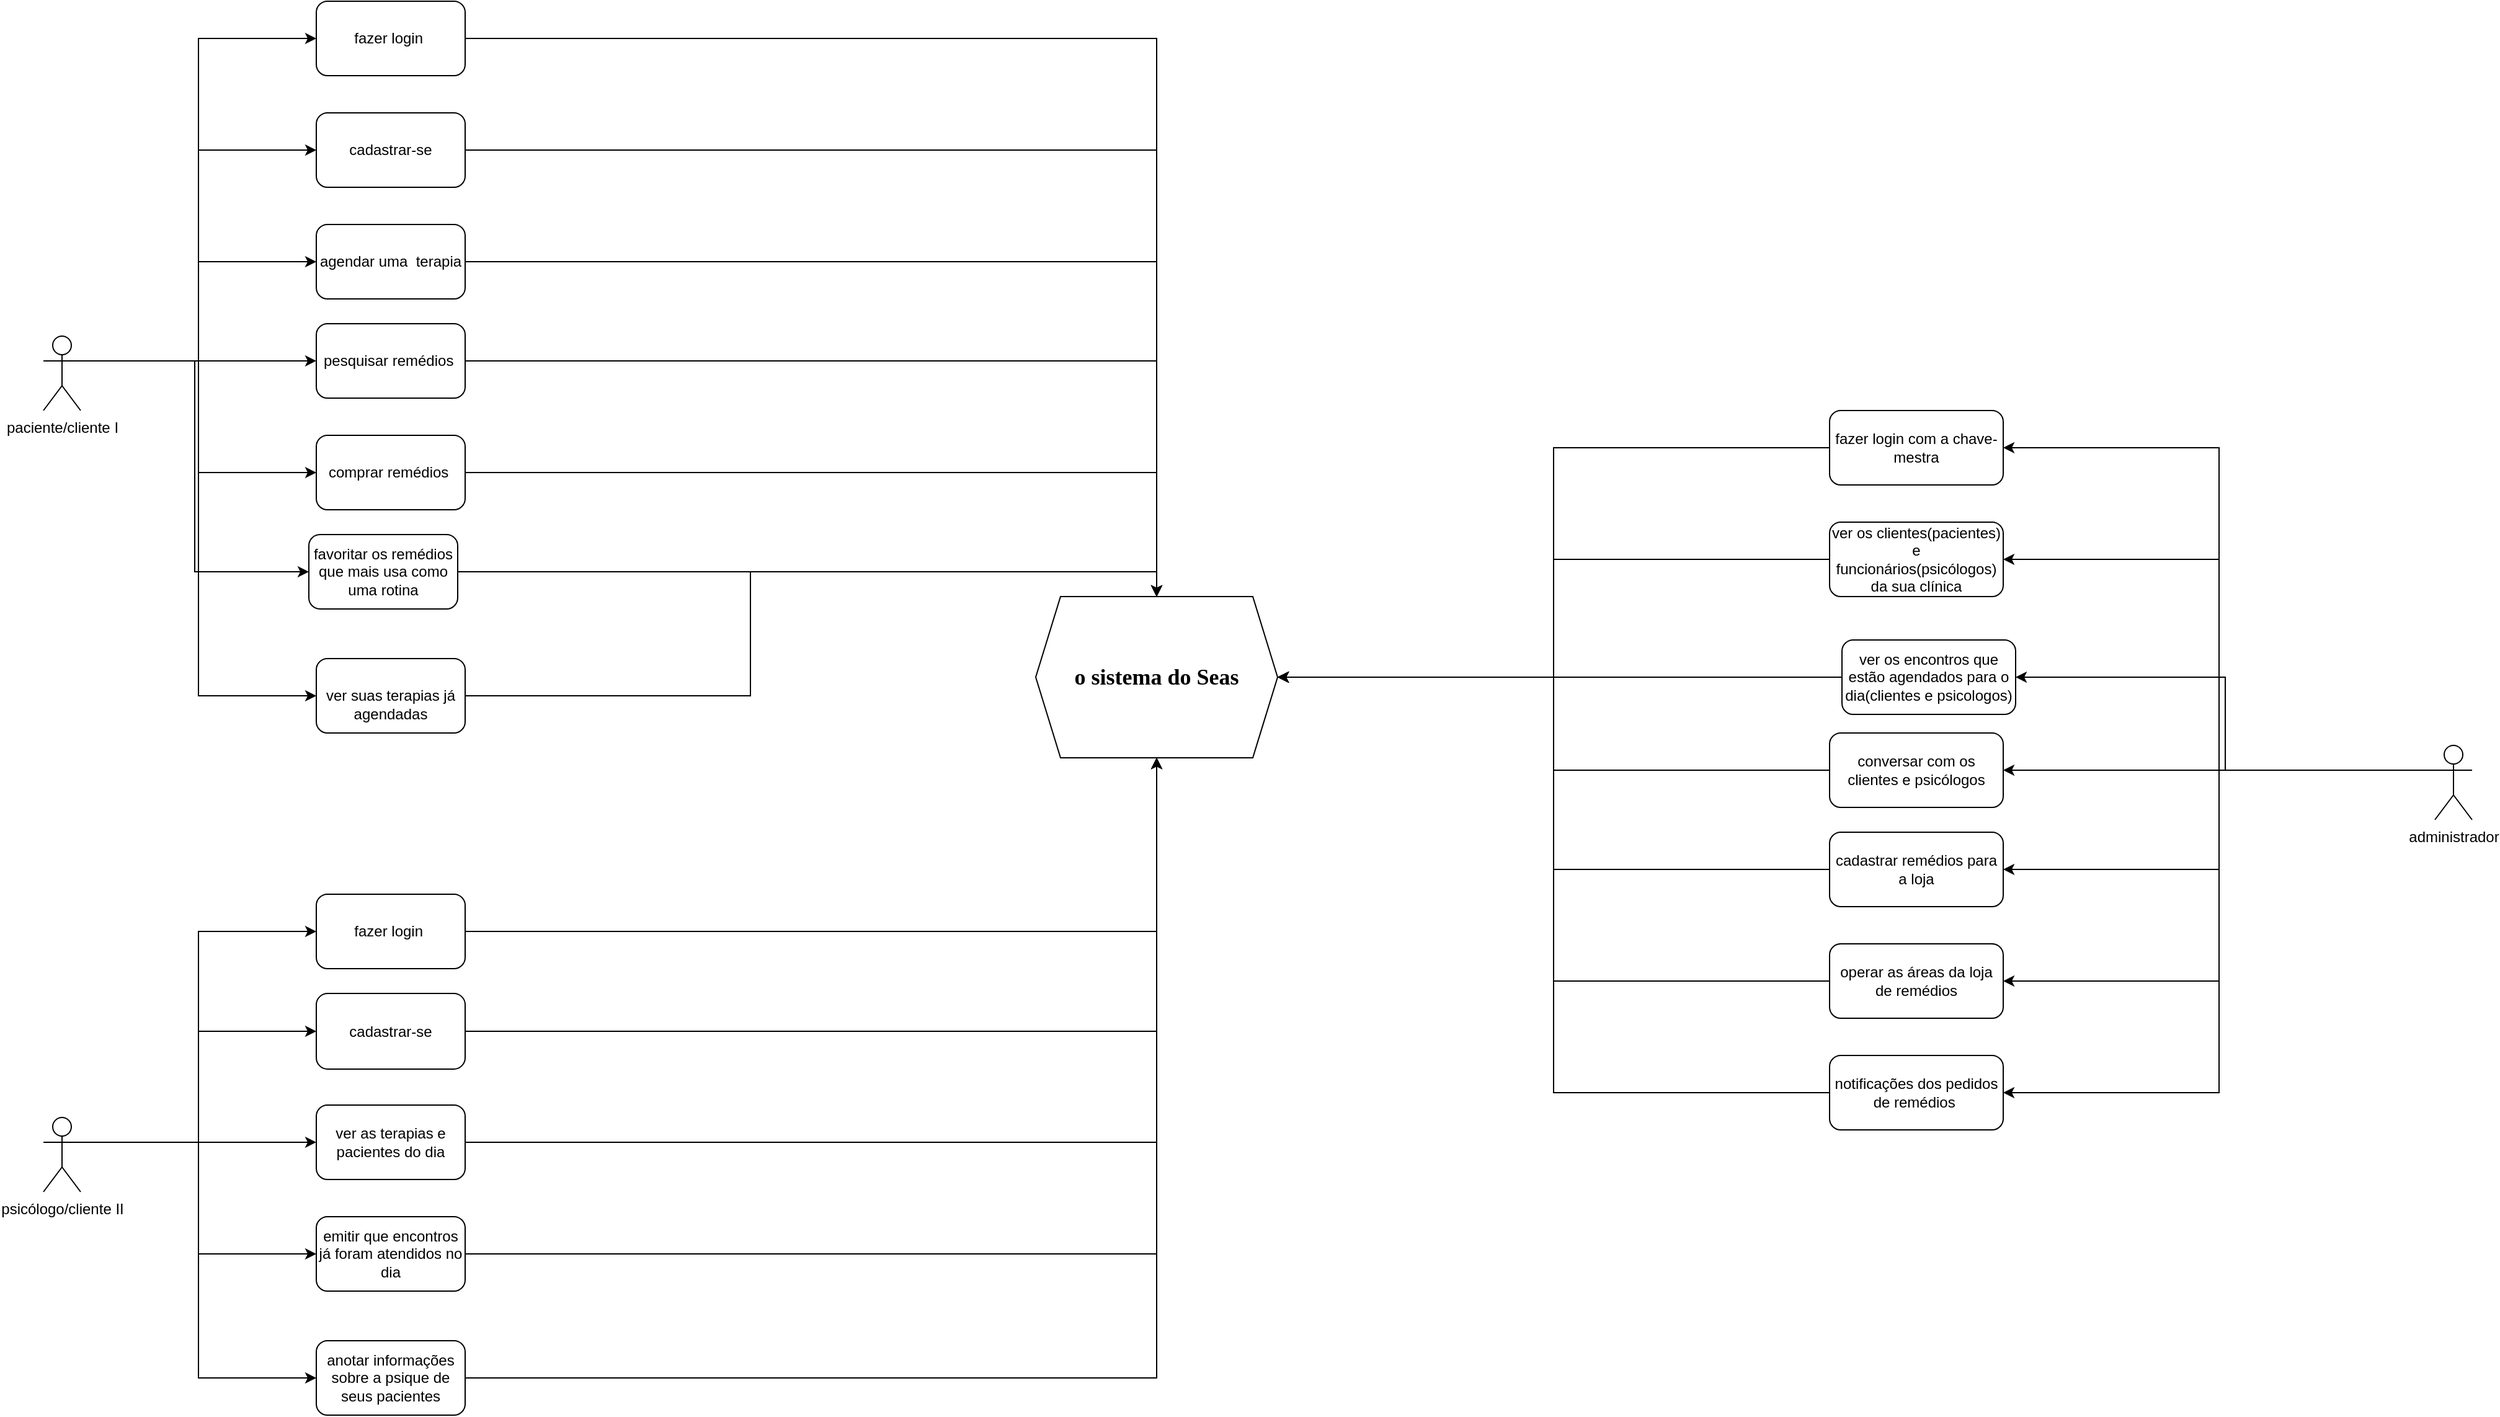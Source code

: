 <mxfile version="27.0.6">
  <diagram name="Página-1" id="Zz-HTMxLUBdQFx5SuUp2">
    <mxGraphModel dx="1426" dy="743" grid="1" gridSize="10" guides="1" tooltips="1" connect="1" arrows="1" fold="1" page="1" pageScale="1" pageWidth="827" pageHeight="1169" math="0" shadow="0">
      <root>
        <mxCell id="0" />
        <mxCell id="1" parent="0" />
        <mxCell id="tb1b-IiTddcaCwF6Dcx1-28" style="edgeStyle=orthogonalEdgeStyle;rounded=0;orthogonalLoop=1;jettySize=auto;html=1;exitX=1;exitY=0.333;exitDx=0;exitDy=0;exitPerimeter=0;" parent="1" source="tb1b-IiTddcaCwF6Dcx1-1" target="tb1b-IiTddcaCwF6Dcx1-13" edge="1">
          <mxGeometry relative="1" as="geometry" />
        </mxCell>
        <mxCell id="tb1b-IiTddcaCwF6Dcx1-29" style="edgeStyle=orthogonalEdgeStyle;rounded=0;orthogonalLoop=1;jettySize=auto;html=1;exitX=1;exitY=0.333;exitDx=0;exitDy=0;exitPerimeter=0;entryX=0;entryY=0.5;entryDx=0;entryDy=0;" parent="1" source="tb1b-IiTddcaCwF6Dcx1-1" target="tb1b-IiTddcaCwF6Dcx1-12" edge="1">
          <mxGeometry relative="1" as="geometry" />
        </mxCell>
        <mxCell id="tb1b-IiTddcaCwF6Dcx1-30" style="edgeStyle=orthogonalEdgeStyle;rounded=0;orthogonalLoop=1;jettySize=auto;html=1;exitX=1;exitY=0.333;exitDx=0;exitDy=0;exitPerimeter=0;entryX=0;entryY=0.5;entryDx=0;entryDy=0;" parent="1" source="tb1b-IiTddcaCwF6Dcx1-1" target="tb1b-IiTddcaCwF6Dcx1-14" edge="1">
          <mxGeometry relative="1" as="geometry" />
        </mxCell>
        <mxCell id="tb1b-IiTddcaCwF6Dcx1-32" style="edgeStyle=orthogonalEdgeStyle;rounded=0;orthogonalLoop=1;jettySize=auto;html=1;exitX=1;exitY=0.333;exitDx=0;exitDy=0;exitPerimeter=0;entryX=0;entryY=0.5;entryDx=0;entryDy=0;" parent="1" source="tb1b-IiTddcaCwF6Dcx1-1" target="tb1b-IiTddcaCwF6Dcx1-10" edge="1">
          <mxGeometry relative="1" as="geometry" />
        </mxCell>
        <mxCell id="tb1b-IiTddcaCwF6Dcx1-33" style="edgeStyle=orthogonalEdgeStyle;rounded=0;orthogonalLoop=1;jettySize=auto;html=1;exitX=1;exitY=0.333;exitDx=0;exitDy=0;exitPerimeter=0;entryX=0;entryY=0.5;entryDx=0;entryDy=0;" parent="1" source="tb1b-IiTddcaCwF6Dcx1-1" target="tb1b-IiTddcaCwF6Dcx1-5" edge="1">
          <mxGeometry relative="1" as="geometry" />
        </mxCell>
        <mxCell id="tb1b-IiTddcaCwF6Dcx1-34" style="edgeStyle=orthogonalEdgeStyle;rounded=0;orthogonalLoop=1;jettySize=auto;html=1;exitX=1;exitY=0.333;exitDx=0;exitDy=0;exitPerimeter=0;entryX=0;entryY=0.5;entryDx=0;entryDy=0;" parent="1" source="tb1b-IiTddcaCwF6Dcx1-1" target="tb1b-IiTddcaCwF6Dcx1-15" edge="1">
          <mxGeometry relative="1" as="geometry" />
        </mxCell>
        <mxCell id="tb1b-IiTddcaCwF6Dcx1-35" style="edgeStyle=orthogonalEdgeStyle;rounded=0;orthogonalLoop=1;jettySize=auto;html=1;exitX=1;exitY=0.333;exitDx=0;exitDy=0;exitPerimeter=0;entryX=0;entryY=0.5;entryDx=0;entryDy=0;" parent="1" source="tb1b-IiTddcaCwF6Dcx1-1" target="tb1b-IiTddcaCwF6Dcx1-17" edge="1">
          <mxGeometry relative="1" as="geometry" />
        </mxCell>
        <mxCell id="tb1b-IiTddcaCwF6Dcx1-1" value="&lt;font style=&quot;vertical-align: inherit;&quot;&gt;&lt;font style=&quot;vertical-align: inherit;&quot;&gt;paciente/cliente I&lt;/font&gt;&lt;/font&gt;" style="shape=umlActor;verticalLabelPosition=bottom;verticalAlign=top;html=1;outlineConnect=0;" parent="1" vertex="1">
          <mxGeometry x="140" y="280" width="30" height="60" as="geometry" />
        </mxCell>
        <mxCell id="tb1b-IiTddcaCwF6Dcx1-23" style="edgeStyle=orthogonalEdgeStyle;rounded=0;orthogonalLoop=1;jettySize=auto;html=1;exitX=1;exitY=0.333;exitDx=0;exitDy=0;exitPerimeter=0;" parent="1" source="tb1b-IiTddcaCwF6Dcx1-2" target="tb1b-IiTddcaCwF6Dcx1-18" edge="1">
          <mxGeometry relative="1" as="geometry" />
        </mxCell>
        <mxCell id="tb1b-IiTddcaCwF6Dcx1-24" style="edgeStyle=orthogonalEdgeStyle;rounded=0;orthogonalLoop=1;jettySize=auto;html=1;exitX=1;exitY=0.333;exitDx=0;exitDy=0;exitPerimeter=0;entryX=0;entryY=0.5;entryDx=0;entryDy=0;" parent="1" source="tb1b-IiTddcaCwF6Dcx1-2" target="tb1b-IiTddcaCwF6Dcx1-11" edge="1">
          <mxGeometry relative="1" as="geometry" />
        </mxCell>
        <mxCell id="tb1b-IiTddcaCwF6Dcx1-25" style="edgeStyle=orthogonalEdgeStyle;rounded=0;orthogonalLoop=1;jettySize=auto;html=1;exitX=1;exitY=0.333;exitDx=0;exitDy=0;exitPerimeter=0;entryX=0;entryY=0.5;entryDx=0;entryDy=0;" parent="1" source="tb1b-IiTddcaCwF6Dcx1-2" target="tb1b-IiTddcaCwF6Dcx1-8" edge="1">
          <mxGeometry relative="1" as="geometry" />
        </mxCell>
        <mxCell id="tb1b-IiTddcaCwF6Dcx1-26" style="edgeStyle=orthogonalEdgeStyle;rounded=0;orthogonalLoop=1;jettySize=auto;html=1;exitX=1;exitY=0.333;exitDx=0;exitDy=0;exitPerimeter=0;entryX=0;entryY=0.5;entryDx=0;entryDy=0;" parent="1" source="tb1b-IiTddcaCwF6Dcx1-2" target="tb1b-IiTddcaCwF6Dcx1-19" edge="1">
          <mxGeometry relative="1" as="geometry" />
        </mxCell>
        <mxCell id="tb1b-IiTddcaCwF6Dcx1-27" style="edgeStyle=orthogonalEdgeStyle;rounded=0;orthogonalLoop=1;jettySize=auto;html=1;exitX=1;exitY=0.333;exitDx=0;exitDy=0;exitPerimeter=0;entryX=0;entryY=0.5;entryDx=0;entryDy=0;" parent="1" source="tb1b-IiTddcaCwF6Dcx1-2" target="tb1b-IiTddcaCwF6Dcx1-20" edge="1">
          <mxGeometry relative="1" as="geometry" />
        </mxCell>
        <mxCell id="tb1b-IiTddcaCwF6Dcx1-2" value="&lt;font style=&quot;vertical-align: inherit;&quot;&gt;&lt;font style=&quot;vertical-align: inherit;&quot;&gt;psicólogo/cliente II&lt;/font&gt;&lt;/font&gt;" style="shape=umlActor;verticalLabelPosition=bottom;verticalAlign=top;html=1;outlineConnect=0;" parent="1" vertex="1">
          <mxGeometry x="140" y="910" width="30" height="60" as="geometry" />
        </mxCell>
        <mxCell id="tb1b-IiTddcaCwF6Dcx1-43" style="edgeStyle=orthogonalEdgeStyle;rounded=0;orthogonalLoop=1;jettySize=auto;html=1;exitX=0;exitY=0.333;exitDx=0;exitDy=0;exitPerimeter=0;entryX=1;entryY=0.5;entryDx=0;entryDy=0;" parent="1" source="tb1b-IiTddcaCwF6Dcx1-4" target="tb1b-IiTddcaCwF6Dcx1-38" edge="1">
          <mxGeometry relative="1" as="geometry" />
        </mxCell>
        <mxCell id="tb1b-IiTddcaCwF6Dcx1-44" style="edgeStyle=orthogonalEdgeStyle;rounded=0;orthogonalLoop=1;jettySize=auto;html=1;exitX=0;exitY=0.333;exitDx=0;exitDy=0;exitPerimeter=0;entryX=1;entryY=0.5;entryDx=0;entryDy=0;" parent="1" source="tb1b-IiTddcaCwF6Dcx1-4" target="tb1b-IiTddcaCwF6Dcx1-37" edge="1">
          <mxGeometry relative="1" as="geometry" />
        </mxCell>
        <mxCell id="tb1b-IiTddcaCwF6Dcx1-45" style="edgeStyle=orthogonalEdgeStyle;rounded=0;orthogonalLoop=1;jettySize=auto;html=1;exitX=0;exitY=0.333;exitDx=0;exitDy=0;exitPerimeter=0;entryX=1;entryY=0.5;entryDx=0;entryDy=0;" parent="1" source="tb1b-IiTddcaCwF6Dcx1-4" target="tb1b-IiTddcaCwF6Dcx1-39" edge="1">
          <mxGeometry relative="1" as="geometry" />
        </mxCell>
        <mxCell id="tb1b-IiTddcaCwF6Dcx1-46" style="edgeStyle=orthogonalEdgeStyle;rounded=0;orthogonalLoop=1;jettySize=auto;html=1;exitX=0;exitY=0.333;exitDx=0;exitDy=0;exitPerimeter=0;entryX=1;entryY=0.5;entryDx=0;entryDy=0;" parent="1" source="tb1b-IiTddcaCwF6Dcx1-4" target="tb1b-IiTddcaCwF6Dcx1-40" edge="1">
          <mxGeometry relative="1" as="geometry" />
        </mxCell>
        <mxCell id="tb1b-IiTddcaCwF6Dcx1-47" style="edgeStyle=orthogonalEdgeStyle;rounded=0;orthogonalLoop=1;jettySize=auto;html=1;exitX=0;exitY=0.333;exitDx=0;exitDy=0;exitPerimeter=0;entryX=1;entryY=0.5;entryDx=0;entryDy=0;" parent="1" source="tb1b-IiTddcaCwF6Dcx1-4" target="tb1b-IiTddcaCwF6Dcx1-41" edge="1">
          <mxGeometry relative="1" as="geometry" />
        </mxCell>
        <mxCell id="tb1b-IiTddcaCwF6Dcx1-48" style="edgeStyle=orthogonalEdgeStyle;rounded=0;orthogonalLoop=1;jettySize=auto;html=1;exitX=0;exitY=0.333;exitDx=0;exitDy=0;exitPerimeter=0;entryX=1;entryY=0.5;entryDx=0;entryDy=0;" parent="1" source="tb1b-IiTddcaCwF6Dcx1-4" target="tb1b-IiTddcaCwF6Dcx1-36" edge="1">
          <mxGeometry relative="1" as="geometry" />
        </mxCell>
        <mxCell id="tb1b-IiTddcaCwF6Dcx1-49" style="edgeStyle=orthogonalEdgeStyle;rounded=0;orthogonalLoop=1;jettySize=auto;html=1;exitX=0;exitY=0.333;exitDx=0;exitDy=0;exitPerimeter=0;entryX=1;entryY=0.5;entryDx=0;entryDy=0;" parent="1" source="tb1b-IiTddcaCwF6Dcx1-4" target="tb1b-IiTddcaCwF6Dcx1-9" edge="1">
          <mxGeometry relative="1" as="geometry" />
        </mxCell>
        <mxCell id="tb1b-IiTddcaCwF6Dcx1-4" value="&lt;font style=&quot;vertical-align: inherit;&quot;&gt;&lt;font style=&quot;vertical-align: inherit;&quot;&gt;administrador&lt;/font&gt;&lt;/font&gt;" style="shape=umlActor;verticalLabelPosition=bottom;verticalAlign=top;html=1;outlineConnect=0;" parent="1" vertex="1">
          <mxGeometry x="2068" y="610" width="30" height="60" as="geometry" />
        </mxCell>
        <mxCell id="tb1b-IiTddcaCwF6Dcx1-59" style="edgeStyle=orthogonalEdgeStyle;rounded=0;orthogonalLoop=1;jettySize=auto;html=1;exitX=1;exitY=0.5;exitDx=0;exitDy=0;" parent="1" source="tb1b-IiTddcaCwF6Dcx1-5" target="tb1b-IiTddcaCwF6Dcx1-50" edge="1">
          <mxGeometry relative="1" as="geometry" />
        </mxCell>
        <mxCell id="tb1b-IiTddcaCwF6Dcx1-5" value="&lt;font style=&quot;vertical-align: inherit;&quot;&gt;&lt;font style=&quot;vertical-align: inherit;&quot;&gt;fazer login&amp;nbsp;&lt;/font&gt;&lt;/font&gt;" style="rounded=1;whiteSpace=wrap;html=1;" parent="1" vertex="1">
          <mxGeometry x="360" y="10" width="120" height="60" as="geometry" />
        </mxCell>
        <mxCell id="tb1b-IiTddcaCwF6Dcx1-70" style="edgeStyle=orthogonalEdgeStyle;rounded=0;orthogonalLoop=1;jettySize=auto;html=1;exitX=1;exitY=0.5;exitDx=0;exitDy=0;entryX=0.5;entryY=1;entryDx=0;entryDy=0;" parent="1" source="tb1b-IiTddcaCwF6Dcx1-8" target="tb1b-IiTddcaCwF6Dcx1-50" edge="1">
          <mxGeometry relative="1" as="geometry" />
        </mxCell>
        <mxCell id="tb1b-IiTddcaCwF6Dcx1-8" value="&lt;font style=&quot;vertical-align: inherit;&quot;&gt;&lt;font style=&quot;vertical-align: inherit;&quot;&gt;fazer login&amp;nbsp;&lt;/font&gt;&lt;/font&gt;" style="rounded=1;whiteSpace=wrap;html=1;" parent="1" vertex="1">
          <mxGeometry x="360" y="730" width="120" height="60" as="geometry" />
        </mxCell>
        <mxCell id="tb1b-IiTddcaCwF6Dcx1-51" style="edgeStyle=orthogonalEdgeStyle;rounded=0;orthogonalLoop=1;jettySize=auto;html=1;exitX=0;exitY=0.5;exitDx=0;exitDy=0;entryX=1;entryY=0.5;entryDx=0;entryDy=0;" parent="1" source="tb1b-IiTddcaCwF6Dcx1-9" target="tb1b-IiTddcaCwF6Dcx1-50" edge="1">
          <mxGeometry relative="1" as="geometry" />
        </mxCell>
        <mxCell id="tb1b-IiTddcaCwF6Dcx1-9" value="&lt;font style=&quot;vertical-align: inherit;&quot;&gt;&lt;font style=&quot;vertical-align: inherit;&quot;&gt;&lt;font style=&quot;vertical-align: inherit;&quot;&gt;&lt;font style=&quot;vertical-align: inherit;&quot;&gt;&lt;font style=&quot;vertical-align: inherit;&quot;&gt;&lt;font style=&quot;vertical-align: inherit;&quot;&gt;fazer login com a chave-mestra&lt;/font&gt;&lt;/font&gt;&lt;/font&gt;&lt;/font&gt;&lt;/font&gt;&lt;/font&gt;" style="rounded=1;whiteSpace=wrap;html=1;" parent="1" vertex="1">
          <mxGeometry x="1580" y="340" width="140" height="60" as="geometry" />
        </mxCell>
        <mxCell id="tb1b-IiTddcaCwF6Dcx1-62" style="edgeStyle=orthogonalEdgeStyle;rounded=0;orthogonalLoop=1;jettySize=auto;html=1;exitX=1;exitY=0.5;exitDx=0;exitDy=0;entryX=0.5;entryY=0;entryDx=0;entryDy=0;" parent="1" source="tb1b-IiTddcaCwF6Dcx1-10" target="tb1b-IiTddcaCwF6Dcx1-50" edge="1">
          <mxGeometry relative="1" as="geometry" />
        </mxCell>
        <mxCell id="tb1b-IiTddcaCwF6Dcx1-10" value="&lt;font style=&quot;vertical-align: inherit;&quot;&gt;&lt;font style=&quot;vertical-align: inherit;&quot;&gt;cadastrar-se&lt;/font&gt;&lt;/font&gt;" style="rounded=1;whiteSpace=wrap;html=1;" parent="1" vertex="1">
          <mxGeometry x="360" y="100" width="120" height="60" as="geometry" />
        </mxCell>
        <mxCell id="tb1b-IiTddcaCwF6Dcx1-72" style="edgeStyle=orthogonalEdgeStyle;rounded=0;orthogonalLoop=1;jettySize=auto;html=1;exitX=1;exitY=0.5;exitDx=0;exitDy=0;entryX=0.5;entryY=1;entryDx=0;entryDy=0;" parent="1" source="tb1b-IiTddcaCwF6Dcx1-11" target="tb1b-IiTddcaCwF6Dcx1-50" edge="1">
          <mxGeometry relative="1" as="geometry" />
        </mxCell>
        <mxCell id="tb1b-IiTddcaCwF6Dcx1-11" value="&lt;font style=&quot;vertical-align: inherit;&quot;&gt;&lt;font style=&quot;vertical-align: inherit;&quot;&gt;&lt;font style=&quot;vertical-align: inherit;&quot;&gt;&lt;font style=&quot;vertical-align: inherit;&quot;&gt;cadastrar-se&lt;/font&gt;&lt;/font&gt;&lt;/font&gt;&lt;/font&gt;" style="rounded=1;whiteSpace=wrap;html=1;" parent="1" vertex="1">
          <mxGeometry x="360" y="810" width="120" height="61" as="geometry" />
        </mxCell>
        <mxCell id="tb1b-IiTddcaCwF6Dcx1-64" style="edgeStyle=orthogonalEdgeStyle;rounded=0;orthogonalLoop=1;jettySize=auto;html=1;exitX=1;exitY=0.5;exitDx=0;exitDy=0;entryX=0.5;entryY=0;entryDx=0;entryDy=0;" parent="1" source="tb1b-IiTddcaCwF6Dcx1-12" target="tb1b-IiTddcaCwF6Dcx1-50" edge="1">
          <mxGeometry relative="1" as="geometry" />
        </mxCell>
        <mxCell id="tb1b-IiTddcaCwF6Dcx1-12" value="&lt;font style=&quot;vertical-align: inherit;&quot;&gt;&lt;font style=&quot;vertical-align: inherit;&quot;&gt;agendar uma&amp;nbsp; terapia&lt;/font&gt;&lt;/font&gt;" style="rounded=1;whiteSpace=wrap;html=1;" parent="1" vertex="1">
          <mxGeometry x="360" y="190" width="120" height="60" as="geometry" />
        </mxCell>
        <mxCell id="tb1b-IiTddcaCwF6Dcx1-65" style="edgeStyle=orthogonalEdgeStyle;rounded=0;orthogonalLoop=1;jettySize=auto;html=1;exitX=1;exitY=0.5;exitDx=0;exitDy=0;entryX=0.5;entryY=0;entryDx=0;entryDy=0;" parent="1" source="tb1b-IiTddcaCwF6Dcx1-13" target="tb1b-IiTddcaCwF6Dcx1-50" edge="1">
          <mxGeometry relative="1" as="geometry" />
        </mxCell>
        <mxCell id="tb1b-IiTddcaCwF6Dcx1-13" value="&lt;font style=&quot;vertical-align: inherit;&quot;&gt;&lt;font style=&quot;vertical-align: inherit;&quot;&gt;pesquisar remédios&amp;nbsp;&lt;/font&gt;&lt;/font&gt;" style="rounded=1;whiteSpace=wrap;html=1;" parent="1" vertex="1">
          <mxGeometry x="360" y="270" width="120" height="60" as="geometry" />
        </mxCell>
        <mxCell id="tb1b-IiTddcaCwF6Dcx1-66" style="edgeStyle=orthogonalEdgeStyle;rounded=0;orthogonalLoop=1;jettySize=auto;html=1;exitX=1;exitY=0.5;exitDx=0;exitDy=0;entryX=0.5;entryY=0;entryDx=0;entryDy=0;" parent="1" source="tb1b-IiTddcaCwF6Dcx1-14" target="tb1b-IiTddcaCwF6Dcx1-50" edge="1">
          <mxGeometry relative="1" as="geometry" />
        </mxCell>
        <mxCell id="tb1b-IiTddcaCwF6Dcx1-14" value="&lt;font style=&quot;vertical-align: inherit;&quot;&gt;&lt;font style=&quot;vertical-align: inherit;&quot;&gt;&lt;font style=&quot;vertical-align: inherit;&quot;&gt;&lt;font style=&quot;vertical-align: inherit;&quot;&gt;comprar remédios&amp;nbsp;&lt;/font&gt;&lt;/font&gt;&lt;/font&gt;&lt;/font&gt;" style="rounded=1;whiteSpace=wrap;html=1;" parent="1" vertex="1">
          <mxGeometry x="360" y="360" width="120" height="60" as="geometry" />
        </mxCell>
        <mxCell id="tb1b-IiTddcaCwF6Dcx1-68" style="edgeStyle=orthogonalEdgeStyle;rounded=0;orthogonalLoop=1;jettySize=auto;html=1;exitX=1;exitY=0.5;exitDx=0;exitDy=0;entryX=0.5;entryY=0;entryDx=0;entryDy=0;" parent="1" source="tb1b-IiTddcaCwF6Dcx1-15" target="tb1b-IiTddcaCwF6Dcx1-50" edge="1">
          <mxGeometry relative="1" as="geometry" />
        </mxCell>
        <mxCell id="tb1b-IiTddcaCwF6Dcx1-15" value="&lt;font style=&quot;vertical-align: inherit;&quot;&gt;&lt;font style=&quot;vertical-align: inherit;&quot;&gt;&lt;font style=&quot;vertical-align: inherit;&quot;&gt;&lt;font style=&quot;vertical-align: inherit;&quot;&gt;&lt;font style=&quot;vertical-align: inherit;&quot;&gt;&lt;font style=&quot;vertical-align: inherit;&quot;&gt;&lt;font style=&quot;vertical-align: inherit;&quot;&gt;&lt;font style=&quot;vertical-align: inherit;&quot;&gt;favoritar os remédios que mais usa como uma rotina&lt;/font&gt;&lt;/font&gt;&lt;/font&gt;&lt;/font&gt;&lt;/font&gt;&lt;/font&gt;&lt;/font&gt;&lt;/font&gt;" style="rounded=1;whiteSpace=wrap;html=1;" parent="1" vertex="1">
          <mxGeometry x="354" y="440" width="120" height="60" as="geometry" />
        </mxCell>
        <mxCell id="tb1b-IiTddcaCwF6Dcx1-69" style="edgeStyle=orthogonalEdgeStyle;rounded=0;orthogonalLoop=1;jettySize=auto;html=1;exitX=1;exitY=0.5;exitDx=0;exitDy=0;entryX=0.5;entryY=0;entryDx=0;entryDy=0;" parent="1" source="tb1b-IiTddcaCwF6Dcx1-17" target="tb1b-IiTddcaCwF6Dcx1-50" edge="1">
          <mxGeometry relative="1" as="geometry" />
        </mxCell>
        <mxCell id="tb1b-IiTddcaCwF6Dcx1-17" value="&lt;br&gt;&lt;font style=&quot;vertical-align: inherit;&quot;&gt;&lt;font style=&quot;vertical-align: inherit;&quot;&gt;ver suas terapias já agendadas&lt;/font&gt;&lt;/font&gt;" style="rounded=1;whiteSpace=wrap;html=1;" parent="1" vertex="1">
          <mxGeometry x="360" y="540" width="120" height="60" as="geometry" />
        </mxCell>
        <mxCell id="tb1b-IiTddcaCwF6Dcx1-73" style="edgeStyle=orthogonalEdgeStyle;rounded=0;orthogonalLoop=1;jettySize=auto;html=1;exitX=1;exitY=0.5;exitDx=0;exitDy=0;entryX=0.5;entryY=1;entryDx=0;entryDy=0;" parent="1" source="tb1b-IiTddcaCwF6Dcx1-18" target="tb1b-IiTddcaCwF6Dcx1-50" edge="1">
          <mxGeometry relative="1" as="geometry" />
        </mxCell>
        <mxCell id="tb1b-IiTddcaCwF6Dcx1-18" value="&lt;font style=&quot;vertical-align: inherit;&quot;&gt;&lt;font style=&quot;vertical-align: inherit;&quot;&gt;ver as terapias e pacientes do dia&lt;/font&gt;&lt;/font&gt;" style="rounded=1;whiteSpace=wrap;html=1;" parent="1" vertex="1">
          <mxGeometry x="360" y="900" width="120" height="60" as="geometry" />
        </mxCell>
        <mxCell id="tb1b-IiTddcaCwF6Dcx1-74" style="edgeStyle=orthogonalEdgeStyle;rounded=0;orthogonalLoop=1;jettySize=auto;html=1;exitX=1;exitY=0.5;exitDx=0;exitDy=0;entryX=0.5;entryY=1;entryDx=0;entryDy=0;" parent="1" source="tb1b-IiTddcaCwF6Dcx1-19" target="tb1b-IiTddcaCwF6Dcx1-50" edge="1">
          <mxGeometry relative="1" as="geometry" />
        </mxCell>
        <mxCell id="tb1b-IiTddcaCwF6Dcx1-19" value="&lt;font style=&quot;vertical-align: inherit;&quot;&gt;&lt;font style=&quot;vertical-align: inherit;&quot;&gt;emitir que encontros já foram atendidos no dia&lt;/font&gt;&lt;/font&gt;" style="rounded=1;whiteSpace=wrap;html=1;" parent="1" vertex="1">
          <mxGeometry x="360" y="990" width="120" height="60" as="geometry" />
        </mxCell>
        <mxCell id="tb1b-IiTddcaCwF6Dcx1-75" style="edgeStyle=orthogonalEdgeStyle;rounded=0;orthogonalLoop=1;jettySize=auto;html=1;exitX=1;exitY=0.5;exitDx=0;exitDy=0;entryX=0.5;entryY=1;entryDx=0;entryDy=0;" parent="1" source="tb1b-IiTddcaCwF6Dcx1-20" target="tb1b-IiTddcaCwF6Dcx1-50" edge="1">
          <mxGeometry relative="1" as="geometry" />
        </mxCell>
        <mxCell id="tb1b-IiTddcaCwF6Dcx1-20" value="&lt;font style=&quot;vertical-align: inherit;&quot;&gt;&lt;font style=&quot;vertical-align: inherit;&quot;&gt;anotar informações sobre a psique de seus pacientes&lt;/font&gt;&lt;/font&gt;" style="rounded=1;whiteSpace=wrap;html=1;" parent="1" vertex="1">
          <mxGeometry x="360" y="1090" width="120" height="60" as="geometry" />
        </mxCell>
        <mxCell id="tb1b-IiTddcaCwF6Dcx1-53" style="edgeStyle=orthogonalEdgeStyle;rounded=0;orthogonalLoop=1;jettySize=auto;html=1;exitX=0;exitY=0.5;exitDx=0;exitDy=0;entryX=1;entryY=0.5;entryDx=0;entryDy=0;" parent="1" source="tb1b-IiTddcaCwF6Dcx1-36" target="tb1b-IiTddcaCwF6Dcx1-50" edge="1">
          <mxGeometry relative="1" as="geometry" />
        </mxCell>
        <mxCell id="tb1b-IiTddcaCwF6Dcx1-36" value="&lt;font style=&quot;vertical-align: inherit;&quot;&gt;&lt;font style=&quot;vertical-align: inherit;&quot;&gt;&lt;font style=&quot;vertical-align: inherit;&quot;&gt;&lt;font style=&quot;vertical-align: inherit;&quot;&gt;&lt;font style=&quot;vertical-align: inherit;&quot;&gt;&lt;font style=&quot;vertical-align: inherit;&quot;&gt;ver os clientes(pacientes) e funcionários(psicólogos)&lt;/font&gt;&lt;/font&gt;&lt;/font&gt;&lt;/font&gt;&lt;/font&gt;&lt;/font&gt;&lt;div&gt;&lt;font style=&quot;vertical-align: inherit;&quot;&gt;&lt;font style=&quot;vertical-align: inherit;&quot;&gt;&lt;font style=&quot;vertical-align: inherit;&quot;&gt;&lt;font style=&quot;vertical-align: inherit;&quot;&gt;&lt;font style=&quot;vertical-align: inherit;&quot;&gt;&lt;font style=&quot;vertical-align: inherit;&quot;&gt;&lt;font style=&quot;vertical-align: inherit;&quot;&gt;&lt;font style=&quot;vertical-align: inherit;&quot;&gt;da sua clínica&lt;/font&gt;&lt;/font&gt;&lt;/font&gt;&lt;/font&gt;&lt;/font&gt;&lt;/font&gt;&lt;/font&gt;&lt;/font&gt;&lt;/div&gt;" style="rounded=1;whiteSpace=wrap;html=1;" parent="1" vertex="1">
          <mxGeometry x="1580" y="430" width="140" height="60" as="geometry" />
        </mxCell>
        <mxCell id="tb1b-IiTddcaCwF6Dcx1-54" style="edgeStyle=orthogonalEdgeStyle;rounded=0;orthogonalLoop=1;jettySize=auto;html=1;exitX=0;exitY=0.5;exitDx=0;exitDy=0;entryX=1;entryY=0.5;entryDx=0;entryDy=0;" parent="1" source="tb1b-IiTddcaCwF6Dcx1-37" target="tb1b-IiTddcaCwF6Dcx1-50" edge="1">
          <mxGeometry relative="1" as="geometry" />
        </mxCell>
        <mxCell id="tb1b-IiTddcaCwF6Dcx1-37" value="&lt;font style=&quot;vertical-align: inherit;&quot;&gt;&lt;font style=&quot;vertical-align: inherit;&quot;&gt;&lt;font style=&quot;vertical-align: inherit;&quot;&gt;&lt;font style=&quot;vertical-align: inherit;&quot;&gt;ver os encontros que estão agendados para o dia(clientes e psicologos)&lt;/font&gt;&lt;/font&gt;&lt;/font&gt;&lt;/font&gt;" style="rounded=1;whiteSpace=wrap;html=1;" parent="1" vertex="1">
          <mxGeometry x="1590" y="525" width="140" height="60" as="geometry" />
        </mxCell>
        <mxCell id="tb1b-IiTddcaCwF6Dcx1-55" style="edgeStyle=orthogonalEdgeStyle;rounded=0;orthogonalLoop=1;jettySize=auto;html=1;exitX=0;exitY=0.5;exitDx=0;exitDy=0;entryX=1;entryY=0.5;entryDx=0;entryDy=0;" parent="1" source="tb1b-IiTddcaCwF6Dcx1-38" target="tb1b-IiTddcaCwF6Dcx1-50" edge="1">
          <mxGeometry relative="1" as="geometry" />
        </mxCell>
        <mxCell id="tb1b-IiTddcaCwF6Dcx1-38" value="&lt;font style=&quot;vertical-align: inherit;&quot;&gt;&lt;font style=&quot;vertical-align: inherit;&quot;&gt;conversar com os clientes e psicólogos&lt;/font&gt;&lt;/font&gt;" style="rounded=1;whiteSpace=wrap;html=1;" parent="1" vertex="1">
          <mxGeometry x="1580" y="600" width="140" height="60" as="geometry" />
        </mxCell>
        <mxCell id="tb1b-IiTddcaCwF6Dcx1-56" style="edgeStyle=orthogonalEdgeStyle;rounded=0;orthogonalLoop=1;jettySize=auto;html=1;exitX=0;exitY=0.5;exitDx=0;exitDy=0;entryX=1;entryY=0.5;entryDx=0;entryDy=0;" parent="1" source="tb1b-IiTddcaCwF6Dcx1-39" target="tb1b-IiTddcaCwF6Dcx1-50" edge="1">
          <mxGeometry relative="1" as="geometry" />
        </mxCell>
        <mxCell id="tb1b-IiTddcaCwF6Dcx1-39" value="&lt;font style=&quot;vertical-align: inherit;&quot;&gt;&lt;font style=&quot;vertical-align: inherit;&quot;&gt;cadastrar remédios para a loja&lt;/font&gt;&lt;/font&gt;" style="rounded=1;whiteSpace=wrap;html=1;" parent="1" vertex="1">
          <mxGeometry x="1580" y="680" width="140" height="60" as="geometry" />
        </mxCell>
        <mxCell id="tb1b-IiTddcaCwF6Dcx1-57" style="edgeStyle=orthogonalEdgeStyle;rounded=0;orthogonalLoop=1;jettySize=auto;html=1;exitX=0;exitY=0.5;exitDx=0;exitDy=0;entryX=1;entryY=0.5;entryDx=0;entryDy=0;" parent="1" source="tb1b-IiTddcaCwF6Dcx1-40" target="tb1b-IiTddcaCwF6Dcx1-50" edge="1">
          <mxGeometry relative="1" as="geometry" />
        </mxCell>
        <mxCell id="tb1b-IiTddcaCwF6Dcx1-40" value="&lt;font style=&quot;vertical-align: inherit;&quot;&gt;&lt;font style=&quot;vertical-align: inherit;&quot;&gt;operar as áreas da loja de remédios&lt;/font&gt;&lt;/font&gt;" style="rounded=1;whiteSpace=wrap;html=1;" parent="1" vertex="1">
          <mxGeometry x="1580" y="770" width="140" height="60" as="geometry" />
        </mxCell>
        <mxCell id="tb1b-IiTddcaCwF6Dcx1-58" style="edgeStyle=orthogonalEdgeStyle;rounded=0;orthogonalLoop=1;jettySize=auto;html=1;exitX=0;exitY=0.5;exitDx=0;exitDy=0;entryX=1;entryY=0.5;entryDx=0;entryDy=0;" parent="1" source="tb1b-IiTddcaCwF6Dcx1-41" target="tb1b-IiTddcaCwF6Dcx1-50" edge="1">
          <mxGeometry relative="1" as="geometry" />
        </mxCell>
        <mxCell id="tb1b-IiTddcaCwF6Dcx1-41" value="&lt;font style=&quot;vertical-align: inherit;&quot;&gt;&lt;font style=&quot;vertical-align: inherit;&quot;&gt;notificações dos pedidos de remédios&amp;nbsp;&lt;/font&gt;&lt;/font&gt;" style="rounded=1;whiteSpace=wrap;html=1;" parent="1" vertex="1">
          <mxGeometry x="1580" y="860" width="140" height="60" as="geometry" />
        </mxCell>
        <mxCell id="tb1b-IiTddcaCwF6Dcx1-50" value="&lt;h2&gt;&lt;font style=&quot;vertical-align: inherit;&quot;&gt;&lt;font style=&quot;vertical-align: inherit;&quot;&gt;&lt;font style=&quot;vertical-align: inherit;&quot;&gt;&lt;font style=&quot;vertical-align: inherit;&quot; face=&quot;Comic Sans MS&quot;&gt;&lt;font style=&quot;vertical-align: inherit;&quot;&gt;&lt;font style=&quot;vertical-align: inherit;&quot;&gt;o sistema do Seas&lt;/font&gt;&lt;/font&gt;&lt;/font&gt;&lt;/font&gt;&lt;/font&gt;&lt;/font&gt;&lt;/h2&gt;" style="shape=hexagon;perimeter=hexagonPerimeter2;whiteSpace=wrap;html=1;fixedSize=1;" parent="1" vertex="1">
          <mxGeometry x="940" y="490" width="195" height="130" as="geometry" />
        </mxCell>
      </root>
    </mxGraphModel>
  </diagram>
</mxfile>
